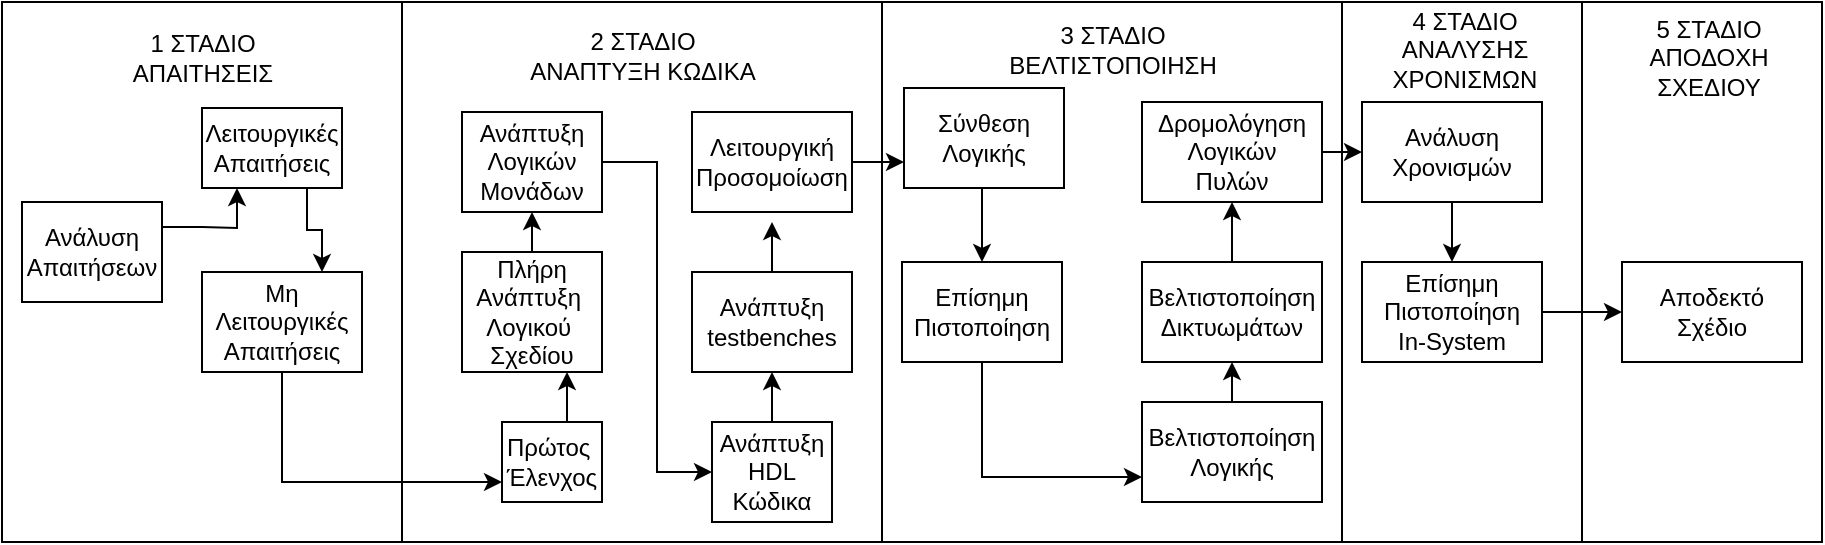 <mxfile version="20.2.3" type="device"><diagram id="1udVlaXRZGWL3-tbBSAf" name="Page-1"><mxGraphModel dx="1038" dy="641" grid="1" gridSize="10" guides="1" tooltips="1" connect="1" arrows="1" fold="1" page="1" pageScale="1" pageWidth="1169" pageHeight="827" math="0" shadow="0"><root><mxCell id="0"/><mxCell id="1" parent="0"/><mxCell id="YdRH6alJUdb-Hm9tGRn0-45" value="" style="rounded=0;whiteSpace=wrap;html=1;" parent="1" vertex="1"><mxGeometry x="790" y="30" width="120" height="270" as="geometry"/></mxCell><mxCell id="YdRH6alJUdb-Hm9tGRn0-44" value="" style="rounded=0;whiteSpace=wrap;html=1;" parent="1" vertex="1"><mxGeometry x="670" y="30" width="120" height="270" as="geometry"/></mxCell><mxCell id="YdRH6alJUdb-Hm9tGRn0-41" value="" style="rounded=0;whiteSpace=wrap;html=1;" parent="1" vertex="1"><mxGeometry x="440" y="30" width="230" height="270" as="geometry"/></mxCell><mxCell id="YdRH6alJUdb-Hm9tGRn0-40" value="" style="rounded=0;whiteSpace=wrap;html=1;" parent="1" vertex="1"><mxGeometry x="200" y="30" width="240" height="270" as="geometry"/></mxCell><mxCell id="YdRH6alJUdb-Hm9tGRn0-39" value="" style="rounded=0;whiteSpace=wrap;html=1;" parent="1" vertex="1"><mxGeometry y="30" width="200" height="270" as="geometry"/></mxCell><mxCell id="YdRH6alJUdb-Hm9tGRn0-23" style="edgeStyle=orthogonalEdgeStyle;rounded=0;orthogonalLoop=1;jettySize=auto;html=1;exitX=1;exitY=0.25;exitDx=0;exitDy=0;entryX=0.25;entryY=1;entryDx=0;entryDy=0;" parent="1" source="YdRH6alJUdb-Hm9tGRn0-2" target="YdRH6alJUdb-Hm9tGRn0-3" edge="1"><mxGeometry relative="1" as="geometry"/></mxCell><mxCell id="YdRH6alJUdb-Hm9tGRn0-2" value="Ανάλυση&lt;br&gt;Απαιτήσεων" style="rounded=0;whiteSpace=wrap;html=1;" parent="1" vertex="1"><mxGeometry x="10" y="130" width="70" height="50" as="geometry"/></mxCell><mxCell id="YdRH6alJUdb-Hm9tGRn0-24" style="edgeStyle=orthogonalEdgeStyle;rounded=0;orthogonalLoop=1;jettySize=auto;html=1;exitX=0.75;exitY=1;exitDx=0;exitDy=0;entryX=0.75;entryY=0;entryDx=0;entryDy=0;" parent="1" source="YdRH6alJUdb-Hm9tGRn0-3" target="YdRH6alJUdb-Hm9tGRn0-4" edge="1"><mxGeometry relative="1" as="geometry"/></mxCell><mxCell id="YdRH6alJUdb-Hm9tGRn0-3" value="Λειτουργικές&lt;br&gt;Απαιτήσεις" style="rounded=0;whiteSpace=wrap;html=1;" parent="1" vertex="1"><mxGeometry x="100" y="83" width="70" height="40" as="geometry"/></mxCell><mxCell id="YdRH6alJUdb-Hm9tGRn0-25" style="edgeStyle=orthogonalEdgeStyle;rounded=0;orthogonalLoop=1;jettySize=auto;html=1;exitX=0.5;exitY=1;exitDx=0;exitDy=0;entryX=0;entryY=0.75;entryDx=0;entryDy=0;" parent="1" source="YdRH6alJUdb-Hm9tGRn0-4" target="YdRH6alJUdb-Hm9tGRn0-9" edge="1"><mxGeometry relative="1" as="geometry"/></mxCell><mxCell id="YdRH6alJUdb-Hm9tGRn0-4" value="Μη&lt;br&gt;Λειτουργικές&lt;br&gt;Απαιτήσεις" style="rounded=0;whiteSpace=wrap;html=1;" parent="1" vertex="1"><mxGeometry x="100" y="165" width="80" height="50" as="geometry"/></mxCell><mxCell id="YdRH6alJUdb-Hm9tGRn0-28" style="edgeStyle=orthogonalEdgeStyle;rounded=0;orthogonalLoop=1;jettySize=auto;html=1;exitX=1;exitY=0.5;exitDx=0;exitDy=0;entryX=0;entryY=0.5;entryDx=0;entryDy=0;" parent="1" source="YdRH6alJUdb-Hm9tGRn0-6" target="YdRH6alJUdb-Hm9tGRn0-10" edge="1"><mxGeometry relative="1" as="geometry"/></mxCell><mxCell id="YdRH6alJUdb-Hm9tGRn0-6" value="Ανάπτυξη&lt;br&gt;Λογικών&lt;br&gt;Μονάδων" style="rounded=0;whiteSpace=wrap;html=1;" parent="1" vertex="1"><mxGeometry x="230" y="85" width="70" height="50" as="geometry"/></mxCell><mxCell id="YdRH6alJUdb-Hm9tGRn0-27" style="edgeStyle=orthogonalEdgeStyle;rounded=0;orthogonalLoop=1;jettySize=auto;html=1;exitX=0.5;exitY=0;exitDx=0;exitDy=0;entryX=0.5;entryY=1;entryDx=0;entryDy=0;" parent="1" source="YdRH6alJUdb-Hm9tGRn0-7" target="YdRH6alJUdb-Hm9tGRn0-6" edge="1"><mxGeometry relative="1" as="geometry"/></mxCell><mxCell id="YdRH6alJUdb-Hm9tGRn0-7" value="Πλήρη&lt;br&gt;Ανάπτυξη&amp;nbsp;&lt;br&gt;Λογικού&amp;nbsp;&lt;br&gt;Σχεδίου" style="rounded=0;whiteSpace=wrap;html=1;" parent="1" vertex="1"><mxGeometry x="230" y="155" width="70" height="60" as="geometry"/></mxCell><mxCell id="YdRH6alJUdb-Hm9tGRn0-26" style="edgeStyle=orthogonalEdgeStyle;rounded=0;orthogonalLoop=1;jettySize=auto;html=1;exitX=0.5;exitY=0;exitDx=0;exitDy=0;entryX=0.75;entryY=1;entryDx=0;entryDy=0;" parent="1" source="YdRH6alJUdb-Hm9tGRn0-9" target="YdRH6alJUdb-Hm9tGRn0-7" edge="1"><mxGeometry relative="1" as="geometry"/></mxCell><mxCell id="YdRH6alJUdb-Hm9tGRn0-9" value="Πρώτος&amp;nbsp;&lt;br&gt;Έλενχος" style="rounded=0;whiteSpace=wrap;html=1;" parent="1" vertex="1"><mxGeometry x="250" y="240" width="50" height="40" as="geometry"/></mxCell><mxCell id="YdRH6alJUdb-Hm9tGRn0-29" style="edgeStyle=orthogonalEdgeStyle;rounded=0;orthogonalLoop=1;jettySize=auto;html=1;exitX=0.5;exitY=0;exitDx=0;exitDy=0;entryX=0.5;entryY=1;entryDx=0;entryDy=0;" parent="1" source="YdRH6alJUdb-Hm9tGRn0-10" target="YdRH6alJUdb-Hm9tGRn0-11" edge="1"><mxGeometry relative="1" as="geometry"/></mxCell><mxCell id="YdRH6alJUdb-Hm9tGRn0-10" value="Ανάπτυξη&lt;br&gt;HDL&lt;br&gt;Κώδικα" style="rounded=0;whiteSpace=wrap;html=1;" parent="1" vertex="1"><mxGeometry x="355" y="240" width="60" height="50" as="geometry"/></mxCell><mxCell id="YdRH6alJUdb-Hm9tGRn0-30" style="edgeStyle=orthogonalEdgeStyle;rounded=0;orthogonalLoop=1;jettySize=auto;html=1;exitX=0.5;exitY=0;exitDx=0;exitDy=0;" parent="1" source="YdRH6alJUdb-Hm9tGRn0-11" edge="1"><mxGeometry relative="1" as="geometry"><mxPoint x="385" y="140" as="targetPoint"/></mxGeometry></mxCell><mxCell id="YdRH6alJUdb-Hm9tGRn0-11" value="Ανάπτυξη&lt;br&gt;testbenches" style="rounded=0;whiteSpace=wrap;html=1;" parent="1" vertex="1"><mxGeometry x="345" y="165" width="80" height="50" as="geometry"/></mxCell><mxCell id="YdRH6alJUdb-Hm9tGRn0-31" style="edgeStyle=orthogonalEdgeStyle;rounded=0;orthogonalLoop=1;jettySize=auto;html=1;exitX=1;exitY=0.5;exitDx=0;exitDy=0;entryX=0;entryY=0.75;entryDx=0;entryDy=0;" parent="1" source="YdRH6alJUdb-Hm9tGRn0-13" target="YdRH6alJUdb-Hm9tGRn0-14" edge="1"><mxGeometry relative="1" as="geometry"/></mxCell><mxCell id="YdRH6alJUdb-Hm9tGRn0-13" value="Λειτουργική&lt;br&gt;Προσομοίωση" style="rounded=0;whiteSpace=wrap;html=1;" parent="1" vertex="1"><mxGeometry x="345" y="85" width="80" height="50" as="geometry"/></mxCell><mxCell id="YdRH6alJUdb-Hm9tGRn0-32" style="edgeStyle=orthogonalEdgeStyle;rounded=0;orthogonalLoop=1;jettySize=auto;html=1;exitX=0.5;exitY=1;exitDx=0;exitDy=0;entryX=0.5;entryY=0;entryDx=0;entryDy=0;" parent="1" source="YdRH6alJUdb-Hm9tGRn0-14" target="YdRH6alJUdb-Hm9tGRn0-15" edge="1"><mxGeometry relative="1" as="geometry"/></mxCell><mxCell id="YdRH6alJUdb-Hm9tGRn0-14" value="Σύνθεση&lt;br&gt;Λογικής" style="rounded=0;whiteSpace=wrap;html=1;" parent="1" vertex="1"><mxGeometry x="451" y="73" width="80" height="50" as="geometry"/></mxCell><mxCell id="YdRH6alJUdb-Hm9tGRn0-33" style="edgeStyle=orthogonalEdgeStyle;rounded=0;orthogonalLoop=1;jettySize=auto;html=1;exitX=0.5;exitY=1;exitDx=0;exitDy=0;entryX=0;entryY=0.75;entryDx=0;entryDy=0;" parent="1" source="YdRH6alJUdb-Hm9tGRn0-15" target="YdRH6alJUdb-Hm9tGRn0-16" edge="1"><mxGeometry relative="1" as="geometry"/></mxCell><mxCell id="YdRH6alJUdb-Hm9tGRn0-15" value="Επίσημη&lt;br&gt;Πιστοποίηση" style="rounded=0;whiteSpace=wrap;html=1;" parent="1" vertex="1"><mxGeometry x="450" y="160" width="80" height="50" as="geometry"/></mxCell><mxCell id="YdRH6alJUdb-Hm9tGRn0-43" style="edgeStyle=orthogonalEdgeStyle;rounded=0;orthogonalLoop=1;jettySize=auto;html=1;exitX=0.5;exitY=0;exitDx=0;exitDy=0;entryX=0.5;entryY=1;entryDx=0;entryDy=0;" parent="1" source="YdRH6alJUdb-Hm9tGRn0-16" target="YdRH6alJUdb-Hm9tGRn0-17" edge="1"><mxGeometry relative="1" as="geometry"/></mxCell><mxCell id="YdRH6alJUdb-Hm9tGRn0-16" value="Βελτιστοποίηση&lt;br&gt;Λογικής" style="rounded=0;whiteSpace=wrap;html=1;" parent="1" vertex="1"><mxGeometry x="570" y="230" width="90" height="50" as="geometry"/></mxCell><mxCell id="YdRH6alJUdb-Hm9tGRn0-35" style="edgeStyle=orthogonalEdgeStyle;rounded=0;orthogonalLoop=1;jettySize=auto;html=1;exitX=0.5;exitY=0;exitDx=0;exitDy=0;entryX=0.5;entryY=1;entryDx=0;entryDy=0;" parent="1" source="YdRH6alJUdb-Hm9tGRn0-17" target="YdRH6alJUdb-Hm9tGRn0-18" edge="1"><mxGeometry relative="1" as="geometry"/></mxCell><mxCell id="YdRH6alJUdb-Hm9tGRn0-17" value="Βελτιστοποίηση&lt;br&gt;Δικτυωμάτων" style="rounded=0;whiteSpace=wrap;html=1;" parent="1" vertex="1"><mxGeometry x="570" y="160" width="90" height="50" as="geometry"/></mxCell><mxCell id="YdRH6alJUdb-Hm9tGRn0-36" style="edgeStyle=orthogonalEdgeStyle;rounded=0;orthogonalLoop=1;jettySize=auto;html=1;exitX=1;exitY=0.5;exitDx=0;exitDy=0;entryX=0;entryY=0.5;entryDx=0;entryDy=0;" parent="1" source="YdRH6alJUdb-Hm9tGRn0-18" target="YdRH6alJUdb-Hm9tGRn0-19" edge="1"><mxGeometry relative="1" as="geometry"/></mxCell><mxCell id="YdRH6alJUdb-Hm9tGRn0-18" value="Δρομολόγηση&lt;br&gt;Λογικών&lt;br&gt;Πυλών" style="rounded=0;whiteSpace=wrap;html=1;" parent="1" vertex="1"><mxGeometry x="570" y="80" width="90" height="50" as="geometry"/></mxCell><mxCell id="YdRH6alJUdb-Hm9tGRn0-37" style="edgeStyle=orthogonalEdgeStyle;rounded=0;orthogonalLoop=1;jettySize=auto;html=1;exitX=0.5;exitY=1;exitDx=0;exitDy=0;entryX=0.5;entryY=0;entryDx=0;entryDy=0;" parent="1" source="YdRH6alJUdb-Hm9tGRn0-19" target="YdRH6alJUdb-Hm9tGRn0-20" edge="1"><mxGeometry relative="1" as="geometry"/></mxCell><mxCell id="YdRH6alJUdb-Hm9tGRn0-19" value="Ανάλυση&lt;br&gt;Χρονισμών" style="rounded=0;whiteSpace=wrap;html=1;" parent="1" vertex="1"><mxGeometry x="680" y="80" width="90" height="50" as="geometry"/></mxCell><mxCell id="YdRH6alJUdb-Hm9tGRn0-38" style="edgeStyle=orthogonalEdgeStyle;rounded=0;orthogonalLoop=1;jettySize=auto;html=1;exitX=1;exitY=0.5;exitDx=0;exitDy=0;entryX=0;entryY=0.5;entryDx=0;entryDy=0;" parent="1" source="YdRH6alJUdb-Hm9tGRn0-20" target="YdRH6alJUdb-Hm9tGRn0-21" edge="1"><mxGeometry relative="1" as="geometry"/></mxCell><mxCell id="YdRH6alJUdb-Hm9tGRn0-20" value="Επίσημη&lt;br&gt;Πιστοποίηση&lt;br&gt;In-System" style="rounded=0;whiteSpace=wrap;html=1;" parent="1" vertex="1"><mxGeometry x="680" y="160" width="90" height="50" as="geometry"/></mxCell><mxCell id="YdRH6alJUdb-Hm9tGRn0-21" value="Αποδεκτό&lt;br&gt;Σχέδιο" style="rounded=0;whiteSpace=wrap;html=1;" parent="1" vertex="1"><mxGeometry x="810" y="160" width="90" height="50" as="geometry"/></mxCell><mxCell id="YdRH6alJUdb-Hm9tGRn0-46" value="1 ΣΤΑΔΙΟ&lt;br&gt;ΑΠΑΙΤΗΣΕΙΣ" style="text;html=1;align=center;verticalAlign=middle;resizable=0;points=[];autosize=1;strokeColor=none;fillColor=none;" parent="1" vertex="1"><mxGeometry x="55" y="43" width="90" height="30" as="geometry"/></mxCell><mxCell id="YdRH6alJUdb-Hm9tGRn0-47" value="2 ΣΤΑΔΙΟ&lt;br&gt;ΑΝΑΠΤΥΞΗ ΚΩΔΙΚΑ" style="text;html=1;align=center;verticalAlign=middle;resizable=0;points=[];autosize=1;strokeColor=none;fillColor=none;" parent="1" vertex="1"><mxGeometry x="255" y="42" width="130" height="30" as="geometry"/></mxCell><mxCell id="YdRH6alJUdb-Hm9tGRn0-48" value="3 ΣΤΑΔΙΟ&lt;br&gt;ΒΕΛΤΙΣΤΟΠΟΙΗΣΗ" style="text;html=1;align=center;verticalAlign=middle;resizable=0;points=[];autosize=1;" parent="1" vertex="1"><mxGeometry x="495" y="39" width="120" height="30" as="geometry"/></mxCell><mxCell id="YdRH6alJUdb-Hm9tGRn0-49" value="4 ΣΤΑΔΙΟ&lt;br&gt;ΑΝΑΛΥΣΗΣ&lt;br&gt;ΧΡΟΝΙΣΜΩΝ" style="text;html=1;align=center;verticalAlign=middle;resizable=0;points=[];autosize=1;strokeColor=none;fillColor=none;" parent="1" vertex="1"><mxGeometry x="686" y="29" width="90" height="50" as="geometry"/></mxCell><mxCell id="YdRH6alJUdb-Hm9tGRn0-50" value="5 ΣΤΑΔΙΟ&lt;br&gt;ΑΠΟΔΟΧΗ&lt;br&gt;ΣΧΕΔΙΟΥ" style="text;html=1;align=center;verticalAlign=middle;resizable=0;points=[];autosize=1;strokeColor=none;fillColor=none;" parent="1" vertex="1"><mxGeometry x="813" y="33" width="80" height="50" as="geometry"/></mxCell></root></mxGraphModel></diagram></mxfile>